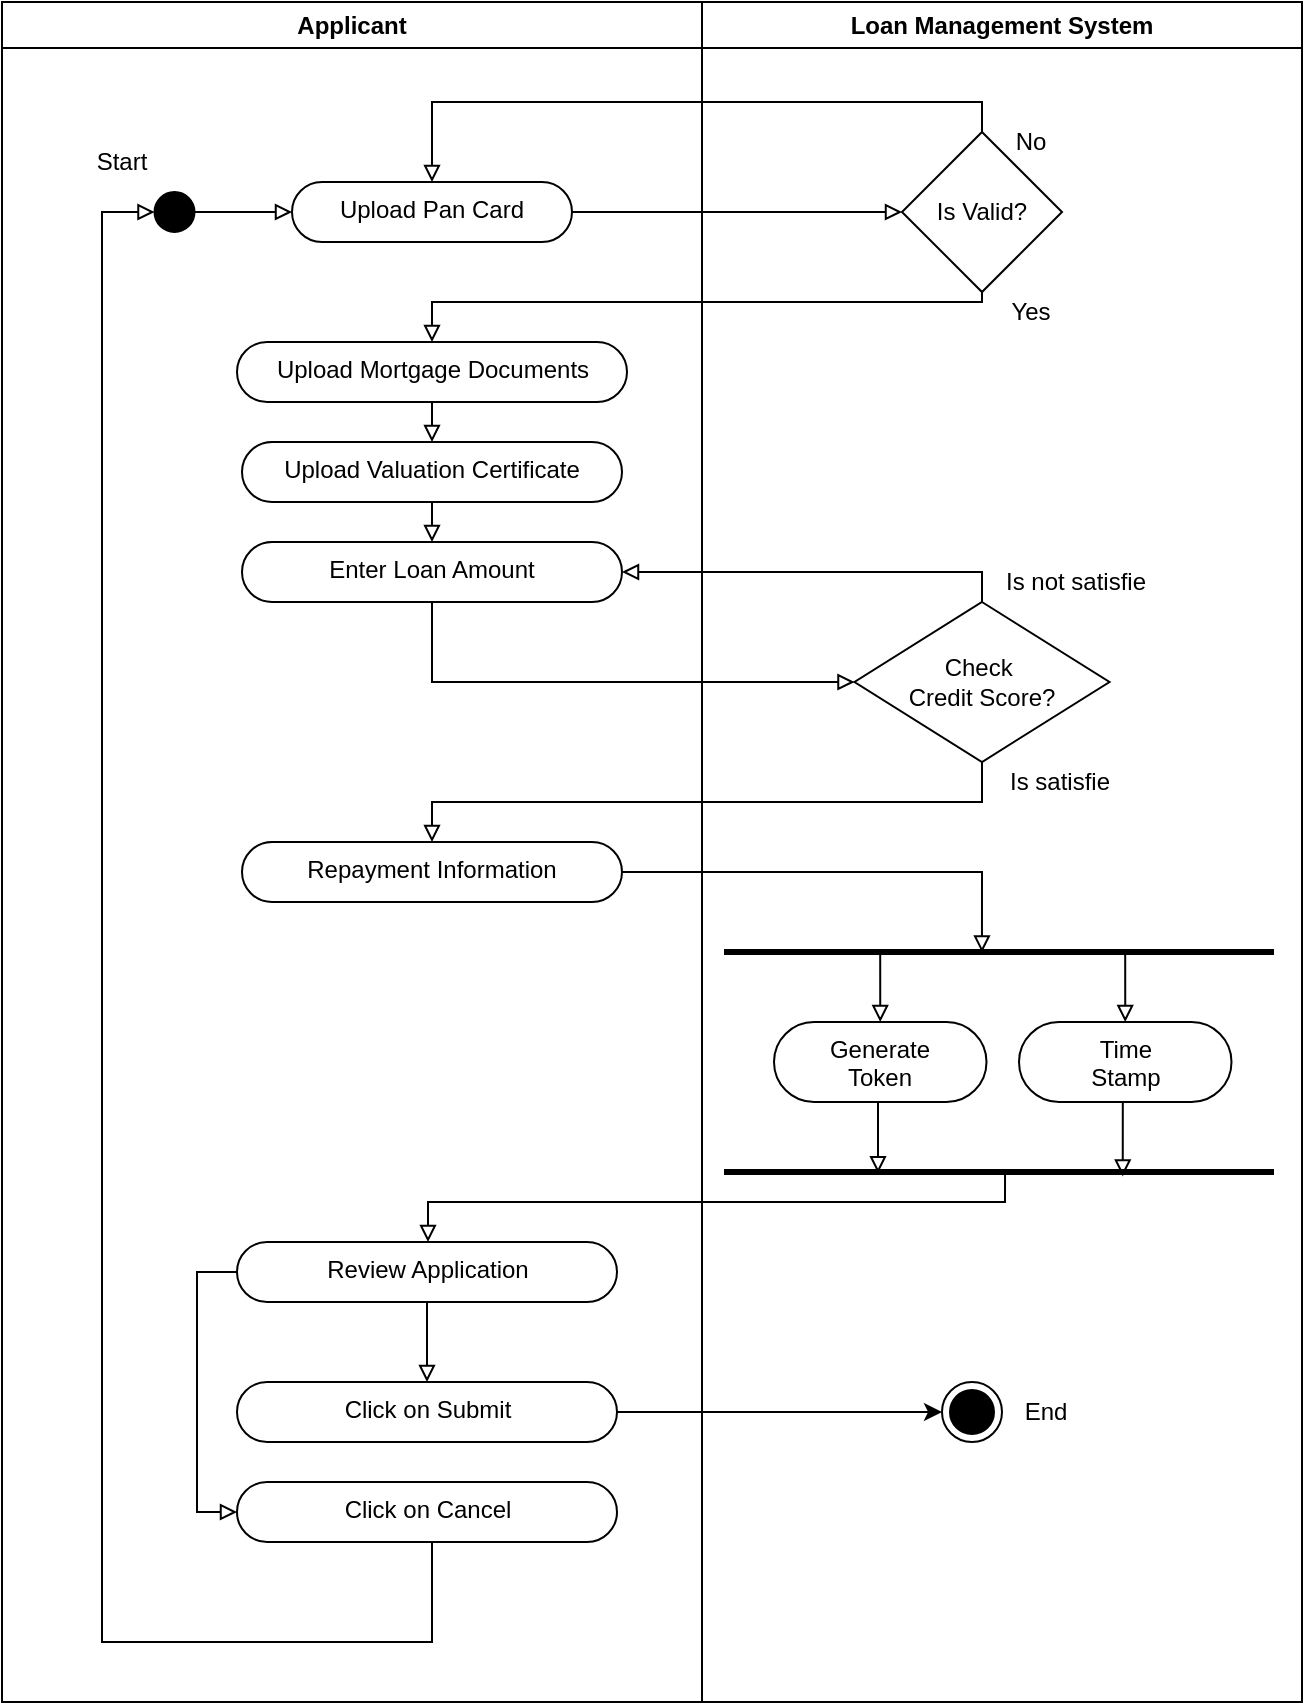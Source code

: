 <mxfile version="24.5.3" type="device">
  <diagram name="Page-1" id="btcpCZB6vtGhu5WBstjq">
    <mxGraphModel dx="1050" dy="621" grid="1" gridSize="10" guides="1" tooltips="1" connect="1" arrows="1" fold="1" page="1" pageScale="1" pageWidth="750" pageHeight="950" math="0" shadow="0">
      <root>
        <mxCell id="0" />
        <mxCell id="1" parent="0" />
        <mxCell id="Rh9CGznedd6ik9ucD9in-6" value="" style="edgeStyle=orthogonalEdgeStyle;rounded=0;orthogonalLoop=1;jettySize=auto;html=1;endArrow=block;endFill=0;entryX=0;entryY=0.5;entryDx=0;entryDy=0;" parent="1" source="Rh9CGznedd6ik9ucD9in-2" edge="1" target="Rh9CGznedd6ik9ucD9in-7">
          <mxGeometry relative="1" as="geometry">
            <mxPoint x="425" y="120" as="targetPoint" />
          </mxGeometry>
        </mxCell>
        <mxCell id="Rh9CGznedd6ik9ucD9in-2" value="" style="ellipse;fillColor=strokeColor;html=1;" parent="1" vertex="1">
          <mxGeometry x="196.25" y="125" width="20" height="20" as="geometry" />
        </mxCell>
        <mxCell id="Rh9CGznedd6ik9ucD9in-13" style="edgeStyle=orthogonalEdgeStyle;rounded=0;orthogonalLoop=1;jettySize=auto;html=1;exitX=1;exitY=0.5;exitDx=0;exitDy=0;entryX=0;entryY=0.5;entryDx=0;entryDy=0;endArrow=block;endFill=0;" parent="1" source="Rh9CGznedd6ik9ucD9in-7" target="Rh9CGznedd6ik9ucD9in-12" edge="1">
          <mxGeometry relative="1" as="geometry" />
        </mxCell>
        <mxCell id="Rh9CGznedd6ik9ucD9in-7" value="Upload Pan Card" style="html=1;align=center;verticalAlign=top;rounded=1;absoluteArcSize=1;arcSize=52;dashed=0;whiteSpace=wrap;" parent="1" vertex="1">
          <mxGeometry x="265" y="120" width="140" height="30" as="geometry" />
        </mxCell>
        <mxCell id="Rh9CGznedd6ik9ucD9in-17" style="edgeStyle=orthogonalEdgeStyle;rounded=0;orthogonalLoop=1;jettySize=auto;html=1;exitX=0.5;exitY=0;exitDx=0;exitDy=0;jumpStyle=none;endArrow=block;endFill=0;entryX=0.5;entryY=0;entryDx=0;entryDy=0;" parent="1" source="Rh9CGznedd6ik9ucD9in-12" target="Rh9CGznedd6ik9ucD9in-7" edge="1">
          <mxGeometry relative="1" as="geometry">
            <Array as="points">
              <mxPoint x="610" y="80" />
              <mxPoint x="335" y="80" />
            </Array>
            <mxPoint x="405" y="130" as="targetPoint" />
          </mxGeometry>
        </mxCell>
        <mxCell id="Rh9CGznedd6ik9ucD9in-29" style="edgeStyle=orthogonalEdgeStyle;rounded=0;orthogonalLoop=1;jettySize=auto;html=1;exitX=0.5;exitY=1;exitDx=0;exitDy=0;entryX=0.5;entryY=0;entryDx=0;entryDy=0;endArrow=block;endFill=0;" parent="1" source="Rh9CGznedd6ik9ucD9in-12" target="Rh9CGznedd6ik9ucD9in-21" edge="1">
          <mxGeometry relative="1" as="geometry">
            <Array as="points">
              <mxPoint x="610" y="180" />
              <mxPoint x="335" y="180" />
            </Array>
          </mxGeometry>
        </mxCell>
        <mxCell id="Rh9CGznedd6ik9ucD9in-12" value="Is Valid?" style="rhombus;whiteSpace=wrap;html=1;" parent="1" vertex="1">
          <mxGeometry x="570" y="95" width="80" height="80" as="geometry" />
        </mxCell>
        <mxCell id="Rh9CGznedd6ik9ucD9in-19" value="No" style="text;html=1;align=center;verticalAlign=middle;whiteSpace=wrap;rounded=0;" parent="1" vertex="1">
          <mxGeometry x="612.25" y="90" width="45" height="20" as="geometry" />
        </mxCell>
        <mxCell id="Rh9CGznedd6ik9ucD9in-20" value="Start" style="text;html=1;align=center;verticalAlign=middle;whiteSpace=wrap;rounded=0;" parent="1" vertex="1">
          <mxGeometry x="150" y="95" width="60" height="30" as="geometry" />
        </mxCell>
        <mxCell id="Rh9CGznedd6ik9ucD9in-30" style="edgeStyle=orthogonalEdgeStyle;rounded=0;orthogonalLoop=1;jettySize=auto;html=1;exitX=0.5;exitY=1;exitDx=0;exitDy=0;entryX=0.5;entryY=0;entryDx=0;entryDy=0;endArrow=block;endFill=0;" parent="1" source="Rh9CGznedd6ik9ucD9in-21" target="Rh9CGznedd6ik9ucD9in-23" edge="1">
          <mxGeometry relative="1" as="geometry" />
        </mxCell>
        <mxCell id="Rh9CGznedd6ik9ucD9in-21" value="Upload Mortgage Documents" style="html=1;align=center;verticalAlign=top;rounded=1;absoluteArcSize=1;arcSize=52;dashed=0;whiteSpace=wrap;" parent="1" vertex="1">
          <mxGeometry x="237.5" y="200" width="195" height="30" as="geometry" />
        </mxCell>
        <mxCell id="Rh9CGznedd6ik9ucD9in-32" style="edgeStyle=orthogonalEdgeStyle;rounded=0;orthogonalLoop=1;jettySize=auto;html=1;exitX=0.5;exitY=1;exitDx=0;exitDy=0;entryX=0.5;entryY=0;entryDx=0;entryDy=0;endArrow=block;endFill=0;" parent="1" source="Rh9CGznedd6ik9ucD9in-23" target="Rh9CGznedd6ik9ucD9in-31" edge="1">
          <mxGeometry relative="1" as="geometry" />
        </mxCell>
        <mxCell id="Rh9CGznedd6ik9ucD9in-23" value="Upload Valuation Certificate" style="html=1;align=center;verticalAlign=top;rounded=1;absoluteArcSize=1;arcSize=52;dashed=0;whiteSpace=wrap;" parent="1" vertex="1">
          <mxGeometry x="240" y="250" width="190" height="30" as="geometry" />
        </mxCell>
        <mxCell id="Rh9CGznedd6ik9ucD9in-25" value="Yes" style="text;html=1;align=center;verticalAlign=middle;whiteSpace=wrap;rounded=0;" parent="1" vertex="1">
          <mxGeometry x="612.25" y="175" width="45" height="20" as="geometry" />
        </mxCell>
        <mxCell id="Rh9CGznedd6ik9ucD9in-34" style="edgeStyle=orthogonalEdgeStyle;rounded=0;orthogonalLoop=1;jettySize=auto;html=1;entryX=0;entryY=0.5;entryDx=0;entryDy=0;endArrow=block;endFill=0;" parent="1" target="Rh9CGznedd6ik9ucD9in-33" edge="1">
          <mxGeometry relative="1" as="geometry">
            <Array as="points">
              <mxPoint x="335" y="370" />
            </Array>
            <mxPoint x="335" y="330" as="sourcePoint" />
          </mxGeometry>
        </mxCell>
        <mxCell id="Rh9CGznedd6ik9ucD9in-31" value="Enter Loan Amount" style="html=1;align=center;verticalAlign=top;rounded=1;absoluteArcSize=1;arcSize=52;dashed=0;whiteSpace=wrap;" parent="1" vertex="1">
          <mxGeometry x="240" y="300" width="190" height="30" as="geometry" />
        </mxCell>
        <mxCell id="Rh9CGznedd6ik9ucD9in-35" style="edgeStyle=orthogonalEdgeStyle;rounded=0;orthogonalLoop=1;jettySize=auto;html=1;exitX=0.5;exitY=0;exitDx=0;exitDy=0;entryX=1;entryY=0.5;entryDx=0;entryDy=0;endArrow=block;endFill=0;" parent="1" source="Rh9CGznedd6ik9ucD9in-33" target="Rh9CGznedd6ik9ucD9in-31" edge="1">
          <mxGeometry relative="1" as="geometry">
            <Array as="points">
              <mxPoint x="610" y="315" />
            </Array>
          </mxGeometry>
        </mxCell>
        <mxCell id="Rh9CGznedd6ik9ucD9in-38" style="edgeStyle=orthogonalEdgeStyle;rounded=0;orthogonalLoop=1;jettySize=auto;html=1;exitX=0.5;exitY=1;exitDx=0;exitDy=0;endArrow=block;endFill=0;" parent="1" source="Rh9CGznedd6ik9ucD9in-33" target="Rh9CGznedd6ik9ucD9in-37" edge="1">
          <mxGeometry relative="1" as="geometry" />
        </mxCell>
        <mxCell id="Rh9CGznedd6ik9ucD9in-33" value="&lt;div&gt;Check&amp;nbsp;&lt;/div&gt;&lt;div&gt;Credit&amp;nbsp;&lt;span style=&quot;background-color: initial;&quot;&gt;Score?&lt;/span&gt;&lt;/div&gt;" style="rhombus;whiteSpace=wrap;html=1;" parent="1" vertex="1">
          <mxGeometry x="546.25" y="330" width="127.5" height="80" as="geometry" />
        </mxCell>
        <mxCell id="Rh9CGznedd6ik9ucD9in-36" value="Is not satisfie" style="text;html=1;align=center;verticalAlign=middle;whiteSpace=wrap;rounded=0;" parent="1" vertex="1">
          <mxGeometry x="612.25" y="310" width="90" height="20" as="geometry" />
        </mxCell>
        <mxCell id="Rh9CGznedd6ik9ucD9in-37" value="Repayment Information" style="html=1;align=center;verticalAlign=top;rounded=1;absoluteArcSize=1;arcSize=52;dashed=0;whiteSpace=wrap;" parent="1" vertex="1">
          <mxGeometry x="240" y="450" width="190" height="30" as="geometry" />
        </mxCell>
        <mxCell id="Rh9CGznedd6ik9ucD9in-39" value="Is satisfie" style="text;html=1;align=center;verticalAlign=middle;whiteSpace=wrap;rounded=0;" parent="1" vertex="1">
          <mxGeometry x="612.25" y="410" width="73.75" height="20" as="geometry" />
        </mxCell>
        <mxCell id="Rh9CGznedd6ik9ucD9in-52" style="edgeStyle=orthogonalEdgeStyle;rounded=0;orthogonalLoop=1;jettySize=auto;html=1;exitX=0.75;exitY=0.5;exitDx=0;exitDy=0;exitPerimeter=0;entryX=0.5;entryY=0;entryDx=0;entryDy=0;endArrow=block;endFill=0;" parent="1" source="Rh9CGznedd6ik9ucD9in-44" target="Rh9CGznedd6ik9ucD9in-48" edge="1">
          <mxGeometry relative="1" as="geometry" />
        </mxCell>
        <mxCell id="Rh9CGznedd6ik9ucD9in-63" style="edgeStyle=orthogonalEdgeStyle;rounded=0;orthogonalLoop=1;jettySize=auto;html=1;exitX=0.25;exitY=0.5;exitDx=0;exitDy=0;exitPerimeter=0;entryX=0.5;entryY=0;entryDx=0;entryDy=0;endArrow=block;endFill=0;" parent="1" source="Rh9CGznedd6ik9ucD9in-44" target="Rh9CGznedd6ik9ucD9in-47" edge="1">
          <mxGeometry relative="1" as="geometry" />
        </mxCell>
        <mxCell id="Rh9CGznedd6ik9ucD9in-44" value="" style="shape=line;html=1;strokeWidth=3;strokeColor=#000000;" parent="1" vertex="1">
          <mxGeometry x="481" y="500" width="275" height="10" as="geometry" />
        </mxCell>
        <mxCell id="Rh9CGznedd6ik9ucD9in-47" value="Generate&lt;div&gt;Token&lt;/div&gt;" style="html=1;align=center;verticalAlign=top;rounded=1;absoluteArcSize=1;arcSize=52;dashed=0;whiteSpace=wrap;" parent="1" vertex="1">
          <mxGeometry x="506" y="540" width="106.25" height="40" as="geometry" />
        </mxCell>
        <mxCell id="Rh9CGznedd6ik9ucD9in-48" value="Time&lt;div&gt;Stamp&lt;/div&gt;" style="html=1;align=center;verticalAlign=top;rounded=1;absoluteArcSize=1;arcSize=52;dashed=0;whiteSpace=wrap;" parent="1" vertex="1">
          <mxGeometry x="628.5" y="540" width="106.25" height="40" as="geometry" />
        </mxCell>
        <mxCell id="Rh9CGznedd6ik9ucD9in-53" value="" style="shape=line;html=1;strokeWidth=3;strokeColor=#000000;" parent="1" vertex="1">
          <mxGeometry x="481" y="610" width="275" height="10" as="geometry" />
        </mxCell>
        <mxCell id="Rh9CGznedd6ik9ucD9in-76" value="" style="edgeStyle=orthogonalEdgeStyle;rounded=0;orthogonalLoop=1;jettySize=auto;html=1;endArrow=block;endFill=0;exitX=0.5;exitY=1;exitDx=0;exitDy=0;entryX=0.5;entryY=0;entryDx=0;entryDy=0;" parent="1" source="Rh9CGznedd6ik9ucD9in-66" target="Rh9CGznedd6ik9ucD9in-74" edge="1">
          <mxGeometry relative="1" as="geometry">
            <mxPoint x="611" y="710" as="targetPoint" />
          </mxGeometry>
        </mxCell>
        <mxCell id="Rh9CGznedd6ik9ucD9in-77" style="edgeStyle=orthogonalEdgeStyle;rounded=0;orthogonalLoop=1;jettySize=auto;html=1;exitX=0;exitY=0.5;exitDx=0;exitDy=0;entryX=0;entryY=0.5;entryDx=0;entryDy=0;endArrow=block;endFill=0;" parent="1" source="Rh9CGznedd6ik9ucD9in-66" target="Rh9CGznedd6ik9ucD9in-75" edge="1">
          <mxGeometry relative="1" as="geometry" />
        </mxCell>
        <mxCell id="Rh9CGznedd6ik9ucD9in-66" value="Review Application" style="html=1;align=center;verticalAlign=top;rounded=1;absoluteArcSize=1;arcSize=52;dashed=0;whiteSpace=wrap;" parent="1" vertex="1">
          <mxGeometry x="237.5" y="650" width="190" height="30" as="geometry" />
        </mxCell>
        <mxCell id="Rh9CGznedd6ik9ucD9in-67" style="edgeStyle=orthogonalEdgeStyle;rounded=0;orthogonalLoop=1;jettySize=auto;html=1;exitX=0.511;exitY=0.48;exitDx=0;exitDy=0;endArrow=block;endFill=0;exitPerimeter=0;" parent="1" source="Rh9CGznedd6ik9ucD9in-53" edge="1" target="Rh9CGznedd6ik9ucD9in-66">
          <mxGeometry relative="1" as="geometry">
            <mxPoint x="614" y="650" as="targetPoint" />
            <Array as="points">
              <mxPoint x="622" y="630" />
              <mxPoint x="333" y="630" />
            </Array>
          </mxGeometry>
        </mxCell>
        <mxCell id="Rh9CGznedd6ik9ucD9in-71" style="edgeStyle=orthogonalEdgeStyle;rounded=0;orthogonalLoop=1;jettySize=auto;html=1;exitX=0.5;exitY=1;exitDx=0;exitDy=0;entryX=0.28;entryY=0.56;entryDx=0;entryDy=0;entryPerimeter=0;endArrow=block;endFill=0;" parent="1" source="Rh9CGznedd6ik9ucD9in-47" target="Rh9CGznedd6ik9ucD9in-53" edge="1">
          <mxGeometry relative="1" as="geometry" />
        </mxCell>
        <mxCell id="Rh9CGznedd6ik9ucD9in-72" style="edgeStyle=orthogonalEdgeStyle;rounded=0;orthogonalLoop=1;jettySize=auto;html=1;exitX=0.5;exitY=1;exitDx=0;exitDy=0;entryX=0.725;entryY=0.72;entryDx=0;entryDy=0;entryPerimeter=0;endArrow=block;endFill=0;" parent="1" source="Rh9CGznedd6ik9ucD9in-48" target="Rh9CGznedd6ik9ucD9in-53" edge="1">
          <mxGeometry relative="1" as="geometry" />
        </mxCell>
        <mxCell id="Rh9CGznedd6ik9ucD9in-73" style="edgeStyle=orthogonalEdgeStyle;rounded=0;orthogonalLoop=1;jettySize=auto;html=1;exitX=1;exitY=0.5;exitDx=0;exitDy=0;entryX=0.469;entryY=0.52;entryDx=0;entryDy=0;entryPerimeter=0;endArrow=block;endFill=0;" parent="1" source="Rh9CGznedd6ik9ucD9in-37" target="Rh9CGznedd6ik9ucD9in-44" edge="1">
          <mxGeometry relative="1" as="geometry" />
        </mxCell>
        <mxCell id="s07SrZqtTlnFNTkNtbkQ-10" style="edgeStyle=orthogonalEdgeStyle;rounded=0;orthogonalLoop=1;jettySize=auto;html=1;exitX=1;exitY=0.5;exitDx=0;exitDy=0;entryX=0;entryY=0.5;entryDx=0;entryDy=0;" edge="1" parent="1" source="Rh9CGznedd6ik9ucD9in-74" target="Rh9CGznedd6ik9ucD9in-79">
          <mxGeometry relative="1" as="geometry" />
        </mxCell>
        <mxCell id="Rh9CGznedd6ik9ucD9in-74" value="Click on Submit" style="html=1;align=center;verticalAlign=top;rounded=1;absoluteArcSize=1;arcSize=52;dashed=0;whiteSpace=wrap;" parent="1" vertex="1">
          <mxGeometry x="237.5" y="720" width="190" height="30" as="geometry" />
        </mxCell>
        <mxCell id="Rh9CGznedd6ik9ucD9in-78" style="edgeStyle=orthogonalEdgeStyle;rounded=0;orthogonalLoop=1;jettySize=auto;html=1;exitX=0.5;exitY=1;exitDx=0;exitDy=0;entryX=0;entryY=0.5;entryDx=0;entryDy=0;endArrow=block;endFill=0;" parent="1" source="Rh9CGznedd6ik9ucD9in-75" target="Rh9CGznedd6ik9ucD9in-2" edge="1">
          <mxGeometry relative="1" as="geometry">
            <mxPoint x="640" y="390" as="targetPoint" />
            <Array as="points">
              <mxPoint x="335" y="850" />
              <mxPoint x="170" y="850" />
              <mxPoint x="170" y="135" />
            </Array>
          </mxGeometry>
        </mxCell>
        <mxCell id="Rh9CGznedd6ik9ucD9in-75" value="Click on Cancel" style="html=1;align=center;verticalAlign=top;rounded=1;absoluteArcSize=1;arcSize=52;dashed=0;whiteSpace=wrap;" parent="1" vertex="1">
          <mxGeometry x="237.5" y="770" width="190" height="30" as="geometry" />
        </mxCell>
        <mxCell id="Rh9CGznedd6ik9ucD9in-79" value="" style="ellipse;html=1;shape=endState;fillColor=strokeColor;" parent="1" vertex="1">
          <mxGeometry x="590" y="720" width="30" height="30" as="geometry" />
        </mxCell>
        <mxCell id="Rh9CGznedd6ik9ucD9in-81" value="End" style="text;html=1;align=center;verticalAlign=middle;whiteSpace=wrap;rounded=0;" parent="1" vertex="1">
          <mxGeometry x="612.25" y="720" width="60" height="30" as="geometry" />
        </mxCell>
        <mxCell id="s07SrZqtTlnFNTkNtbkQ-12" value="Applicant" style="swimlane;whiteSpace=wrap;html=1;" vertex="1" parent="1">
          <mxGeometry x="120" y="30" width="350" height="850" as="geometry" />
        </mxCell>
        <mxCell id="s07SrZqtTlnFNTkNtbkQ-13" value="Loan Management System" style="swimlane;whiteSpace=wrap;html=1;" vertex="1" parent="1">
          <mxGeometry x="470" y="30" width="300" height="850" as="geometry" />
        </mxCell>
      </root>
    </mxGraphModel>
  </diagram>
</mxfile>

